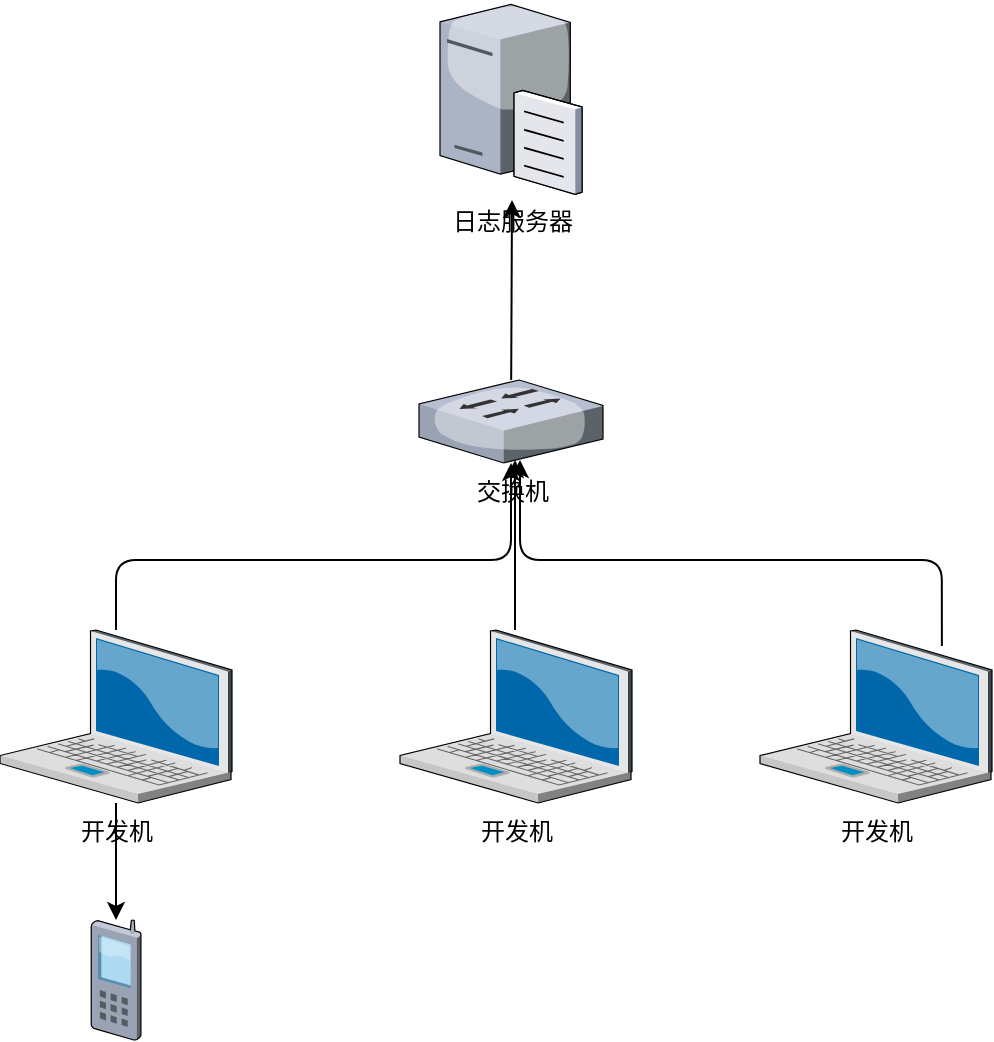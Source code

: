 <mxfile version="14.2.7" type="github">
  <diagram name="Page-1" id="822b0af5-4adb-64df-f703-e8dfc1f81529">
    <mxGraphModel dx="322" dy="794" grid="1" gridSize="10" guides="1" tooltips="1" connect="1" arrows="1" fold="1" page="1" pageScale="1" pageWidth="1100" pageHeight="850" background="#ffffff" math="0" shadow="0">
      <root>
        <mxCell id="0" />
        <mxCell id="1" parent="0" />
        <mxCell id="7d933b09d9755ecc-5" value="日志服务器" style="verticalLabelPosition=bottom;aspect=fixed;html=1;verticalAlign=top;strokeColor=none;shape=mxgraph.citrix.file_server;rounded=0;shadow=0;comic=0;fontFamily=Verdana;" parent="1" vertex="1">
          <mxGeometry x="1460" y="110" width="71" height="97" as="geometry" />
        </mxCell>
        <mxCell id="qxqGiYVcBU2rSHE7fj82-1" value="开发机" style="verticalLabelPosition=bottom;aspect=fixed;html=1;verticalAlign=top;strokeColor=none;align=center;outlineConnect=0;shape=mxgraph.citrix.laptop_2;" vertex="1" parent="1">
          <mxGeometry x="1240" y="425" width="116" height="86.5" as="geometry" />
        </mxCell>
        <mxCell id="qxqGiYVcBU2rSHE7fj82-2" value="" style="verticalLabelPosition=bottom;aspect=fixed;html=1;verticalAlign=top;strokeColor=none;align=center;outlineConnect=0;shape=mxgraph.citrix.cell_phone;" vertex="1" parent="1">
          <mxGeometry x="1285.5" y="570" width="25" height="60" as="geometry" />
        </mxCell>
        <mxCell id="qxqGiYVcBU2rSHE7fj82-3" value="交换机" style="verticalLabelPosition=bottom;aspect=fixed;html=1;verticalAlign=top;strokeColor=none;align=center;outlineConnect=0;shape=mxgraph.citrix.switch;" vertex="1" parent="1">
          <mxGeometry x="1449.5" y="300" width="92" height="41.5" as="geometry" />
        </mxCell>
        <mxCell id="qxqGiYVcBU2rSHE7fj82-5" value="" style="edgeStyle=elbowEdgeStyle;elbow=vertical;endArrow=classic;html=1;" edge="1" parent="1" source="qxqGiYVcBU2rSHE7fj82-1" target="qxqGiYVcBU2rSHE7fj82-3">
          <mxGeometry width="50" height="50" relative="1" as="geometry">
            <mxPoint x="1330" y="440" as="sourcePoint" />
            <mxPoint x="1380" y="390" as="targetPoint" />
            <Array as="points">
              <mxPoint x="1400" y="390" />
            </Array>
          </mxGeometry>
        </mxCell>
        <mxCell id="qxqGiYVcBU2rSHE7fj82-10" value="" style="endArrow=classic;html=1;" edge="1" parent="1" source="qxqGiYVcBU2rSHE7fj82-3">
          <mxGeometry width="50" height="50" relative="1" as="geometry">
            <mxPoint x="1190" y="460" as="sourcePoint" />
            <mxPoint x="1496" y="210" as="targetPoint" />
          </mxGeometry>
        </mxCell>
        <mxCell id="qxqGiYVcBU2rSHE7fj82-13" value="" style="endArrow=classic;html=1;" edge="1" parent="1" source="qxqGiYVcBU2rSHE7fj82-1" target="qxqGiYVcBU2rSHE7fj82-2">
          <mxGeometry width="50" height="50" relative="1" as="geometry">
            <mxPoint x="1180" y="240" as="sourcePoint" />
            <mxPoint x="1130" y="290" as="targetPoint" />
          </mxGeometry>
        </mxCell>
        <mxCell id="qxqGiYVcBU2rSHE7fj82-14" value="开发机" style="verticalLabelPosition=bottom;aspect=fixed;html=1;verticalAlign=top;strokeColor=none;align=center;outlineConnect=0;shape=mxgraph.citrix.laptop_2;" vertex="1" parent="1">
          <mxGeometry x="1440" y="425" width="116" height="86.5" as="geometry" />
        </mxCell>
        <mxCell id="qxqGiYVcBU2rSHE7fj82-15" value="开发机" style="verticalLabelPosition=bottom;aspect=fixed;html=1;verticalAlign=top;strokeColor=none;align=center;outlineConnect=0;shape=mxgraph.citrix.laptop_2;" vertex="1" parent="1">
          <mxGeometry x="1620" y="425" width="116" height="86.5" as="geometry" />
        </mxCell>
        <mxCell id="qxqGiYVcBU2rSHE7fj82-18" value="" style="edgeStyle=segmentEdgeStyle;endArrow=classic;html=1;" edge="1" parent="1">
          <mxGeometry width="50" height="50" relative="1" as="geometry">
            <mxPoint x="1497.5" y="425" as="sourcePoint" />
            <mxPoint x="1497.5" y="340" as="targetPoint" />
            <Array as="points">
              <mxPoint x="1497.5" y="400" />
              <mxPoint x="1497.5" y="400" />
            </Array>
          </mxGeometry>
        </mxCell>
        <mxCell id="qxqGiYVcBU2rSHE7fj82-19" value="" style="edgeStyle=segmentEdgeStyle;endArrow=classic;html=1;exitX=0.784;exitY=0.092;exitDx=0;exitDy=0;exitPerimeter=0;" edge="1" parent="1" source="qxqGiYVcBU2rSHE7fj82-15">
          <mxGeometry width="50" height="50" relative="1" as="geometry">
            <mxPoint x="1710" y="420" as="sourcePoint" />
            <mxPoint x="1500" y="340" as="targetPoint" />
            <Array as="points">
              <mxPoint x="1711" y="390" />
              <mxPoint x="1500" y="390" />
            </Array>
          </mxGeometry>
        </mxCell>
      </root>
    </mxGraphModel>
  </diagram>
</mxfile>
